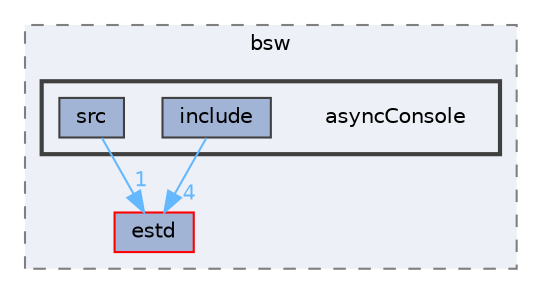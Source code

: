 digraph "asyncConsole"
{
 // LATEX_PDF_SIZE
  bgcolor="transparent";
  edge [fontname=Helvetica,fontsize=10,labelfontname=Helvetica,labelfontsize=10];
  node [fontname=Helvetica,fontsize=10,shape=box,height=0.2,width=0.4];
  compound=true
  subgraph clusterdir_6d5c880d47bd8ed5a2539072056c02e0 {
    graph [ bgcolor="#edf0f7", pencolor="grey50", label="bsw", fontname=Helvetica,fontsize=10 style="filled,dashed", URL="dir_6d5c880d47bd8ed5a2539072056c02e0.html",tooltip=""]
  dir_705ed472854f071e46e92f9933f4d565 [label="estd", fillcolor="#a2b4d6", color="red", style="filled", URL="dir_705ed472854f071e46e92f9933f4d565.html",tooltip=""];
  subgraph clusterdir_d8cf3005247803cfe6bd1c23838ad1cf {
    graph [ bgcolor="#edf0f7", pencolor="grey25", label="", fontname=Helvetica,fontsize=10 style="filled,bold", URL="dir_d8cf3005247803cfe6bd1c23838ad1cf.html",tooltip=""]
    dir_d8cf3005247803cfe6bd1c23838ad1cf [shape=plaintext, label="asyncConsole"];
  dir_ff9c00df34729b152c17114337c8a5a7 [label="include", fillcolor="#a2b4d6", color="grey25", style="filled", URL="dir_ff9c00df34729b152c17114337c8a5a7.html",tooltip=""];
  dir_727574b3d30ade41413a5964bfde5e19 [label="src", fillcolor="#a2b4d6", color="grey25", style="filled", URL="dir_727574b3d30ade41413a5964bfde5e19.html",tooltip=""];
  }
  }
  dir_ff9c00df34729b152c17114337c8a5a7->dir_705ed472854f071e46e92f9933f4d565 [headlabel="4", labeldistance=1.5 headhref="dir_000099_000075.html" href="dir_000099_000075.html" color="steelblue1" fontcolor="steelblue1"];
  dir_727574b3d30ade41413a5964bfde5e19->dir_705ed472854f071e46e92f9933f4d565 [headlabel="1", labeldistance=1.5 headhref="dir_000184_000075.html" href="dir_000184_000075.html" color="steelblue1" fontcolor="steelblue1"];
}
